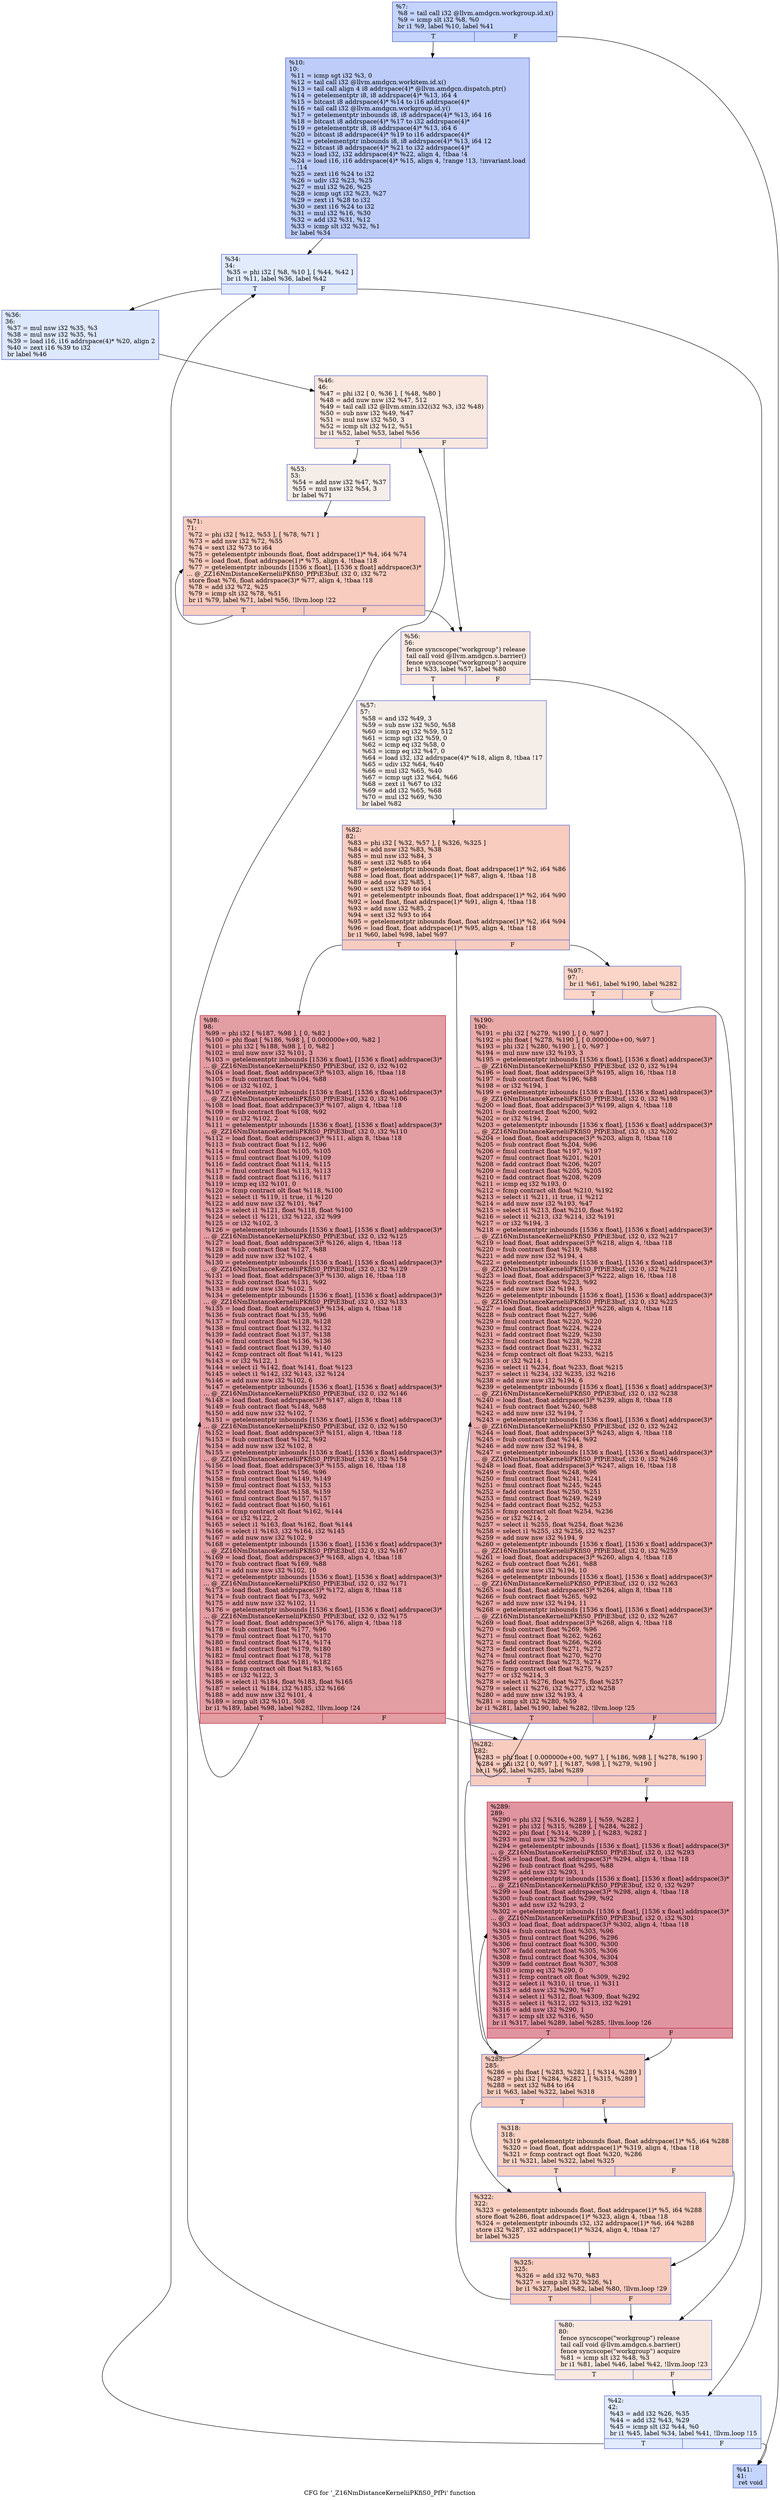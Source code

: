 digraph "CFG for '_Z16NmDistanceKerneliiPKfiS0_PfPi' function" {
	label="CFG for '_Z16NmDistanceKerneliiPKfiS0_PfPi' function";

	Node0x5ccb040 [shape=record,color="#3d50c3ff", style=filled, fillcolor="#7a9df870",label="{%7:\l  %8 = tail call i32 @llvm.amdgcn.workgroup.id.x()\l  %9 = icmp slt i32 %8, %0\l  br i1 %9, label %10, label %41\l|{<s0>T|<s1>F}}"];
	Node0x5ccb040:s0 -> Node0x5cca760;
	Node0x5ccb040:s1 -> Node0x5ccb390;
	Node0x5cca760 [shape=record,color="#3d50c3ff", style=filled, fillcolor="#6a8bef70",label="{%10:\l10:                                               \l  %11 = icmp sgt i32 %3, 0\l  %12 = tail call i32 @llvm.amdgcn.workitem.id.x()\l  %13 = tail call align 4 i8 addrspace(4)* @llvm.amdgcn.dispatch.ptr()\l  %14 = getelementptr i8, i8 addrspace(4)* %13, i64 4\l  %15 = bitcast i8 addrspace(4)* %14 to i16 addrspace(4)*\l  %16 = tail call i32 @llvm.amdgcn.workgroup.id.y()\l  %17 = getelementptr inbounds i8, i8 addrspace(4)* %13, i64 16\l  %18 = bitcast i8 addrspace(4)* %17 to i32 addrspace(4)*\l  %19 = getelementptr i8, i8 addrspace(4)* %13, i64 6\l  %20 = bitcast i8 addrspace(4)* %19 to i16 addrspace(4)*\l  %21 = getelementptr inbounds i8, i8 addrspace(4)* %13, i64 12\l  %22 = bitcast i8 addrspace(4)* %21 to i32 addrspace(4)*\l  %23 = load i32, i32 addrspace(4)* %22, align 4, !tbaa !4\l  %24 = load i16, i16 addrspace(4)* %15, align 4, !range !13, !invariant.load\l... !14\l  %25 = zext i16 %24 to i32\l  %26 = udiv i32 %23, %25\l  %27 = mul i32 %26, %25\l  %28 = icmp ugt i32 %23, %27\l  %29 = zext i1 %28 to i32\l  %30 = zext i16 %24 to i32\l  %31 = mul i32 %16, %30\l  %32 = add i32 %31, %12\l  %33 = icmp slt i32 %32, %1\l  br label %34\l}"];
	Node0x5cca760 -> Node0x5ccc3d0;
	Node0x5ccc3d0 [shape=record,color="#3d50c3ff", style=filled, fillcolor="#bbd1f870",label="{%34:\l34:                                               \l  %35 = phi i32 [ %8, %10 ], [ %44, %42 ]\l  br i1 %11, label %36, label %42\l|{<s0>T|<s1>F}}"];
	Node0x5ccc3d0:s0 -> Node0x5ccdf30;
	Node0x5ccc3d0:s1 -> Node0x5ccddf0;
	Node0x5ccdf30 [shape=record,color="#3d50c3ff", style=filled, fillcolor="#b2ccfb70",label="{%36:\l36:                                               \l  %37 = mul nsw i32 %35, %3\l  %38 = mul nsw i32 %35, %1\l  %39 = load i16, i16 addrspace(4)* %20, align 2\l  %40 = zext i16 %39 to i32\l  br label %46\l}"];
	Node0x5ccdf30 -> Node0x5cce270;
	Node0x5ccb390 [shape=record,color="#3d50c3ff", style=filled, fillcolor="#7a9df870",label="{%41:\l41:                                               \l  ret void\l}"];
	Node0x5ccddf0 [shape=record,color="#3d50c3ff", style=filled, fillcolor="#bbd1f870",label="{%42:\l42:                                               \l  %43 = add i32 %26, %35\l  %44 = add i32 %43, %29\l  %45 = icmp slt i32 %44, %0\l  br i1 %45, label %34, label %41, !llvm.loop !15\l|{<s0>T|<s1>F}}"];
	Node0x5ccddf0:s0 -> Node0x5ccc3d0;
	Node0x5ccddf0:s1 -> Node0x5ccb390;
	Node0x5cce270 [shape=record,color="#3d50c3ff", style=filled, fillcolor="#f1ccb870",label="{%46:\l46:                                               \l  %47 = phi i32 [ 0, %36 ], [ %48, %80 ]\l  %48 = add nuw nsw i32 %47, 512\l  %49 = tail call i32 @llvm.smin.i32(i32 %3, i32 %48)\l  %50 = sub nsw i32 %49, %47\l  %51 = mul nsw i32 %50, 3\l  %52 = icmp slt i32 %12, %51\l  br i1 %52, label %53, label %56\l|{<s0>T|<s1>F}}"];
	Node0x5cce270:s0 -> Node0x5cceb80;
	Node0x5cce270:s1 -> Node0x5ccec10;
	Node0x5cceb80 [shape=record,color="#3d50c3ff", style=filled, fillcolor="#e8d6cc70",label="{%53:\l53:                                               \l  %54 = add nsw i32 %47, %37\l  %55 = mul nsw i32 %54, 3\l  br label %71\l}"];
	Node0x5cceb80 -> Node0x5ccee70;
	Node0x5ccec10 [shape=record,color="#3d50c3ff", style=filled, fillcolor="#f1ccb870",label="{%56:\l56:                                               \l  fence syncscope(\"workgroup\") release\l  tail call void @llvm.amdgcn.s.barrier()\l  fence syncscope(\"workgroup\") acquire\l  br i1 %33, label %57, label %80\l|{<s0>T|<s1>F}}"];
	Node0x5ccec10:s0 -> Node0x5ccf230;
	Node0x5ccec10:s1 -> Node0x5cce660;
	Node0x5ccf230 [shape=record,color="#3d50c3ff", style=filled, fillcolor="#e8d6cc70",label="{%57:\l57:                                               \l  %58 = and i32 %49, 3\l  %59 = sub nsw i32 %50, %58\l  %60 = icmp eq i32 %59, 512\l  %61 = icmp sgt i32 %59, 0\l  %62 = icmp eq i32 %58, 0\l  %63 = icmp eq i32 %47, 0\l  %64 = load i32, i32 addrspace(4)* %18, align 8, !tbaa !17\l  %65 = udiv i32 %64, %40\l  %66 = mul i32 %65, %40\l  %67 = icmp ugt i32 %64, %66\l  %68 = zext i1 %67 to i32\l  %69 = add i32 %65, %68\l  %70 = mul i32 %69, %30\l  br label %82\l}"];
	Node0x5ccf230 -> Node0x5ccdce0;
	Node0x5ccee70 [shape=record,color="#3d50c3ff", style=filled, fillcolor="#f08b6e70",label="{%71:\l71:                                               \l  %72 = phi i32 [ %12, %53 ], [ %78, %71 ]\l  %73 = add nsw i32 %72, %55\l  %74 = sext i32 %73 to i64\l  %75 = getelementptr inbounds float, float addrspace(1)* %4, i64 %74\l  %76 = load float, float addrspace(1)* %75, align 4, !tbaa !18\l  %77 = getelementptr inbounds [1536 x float], [1536 x float] addrspace(3)*\l... @_ZZ16NmDistanceKerneliiPKfiS0_PfPiE3buf, i32 0, i32 %72\l  store float %76, float addrspace(3)* %77, align 4, !tbaa !18\l  %78 = add i32 %72, %25\l  %79 = icmp slt i32 %78, %51\l  br i1 %79, label %71, label %56, !llvm.loop !22\l|{<s0>T|<s1>F}}"];
	Node0x5ccee70:s0 -> Node0x5ccee70;
	Node0x5ccee70:s1 -> Node0x5ccec10;
	Node0x5cce660 [shape=record,color="#3d50c3ff", style=filled, fillcolor="#f1ccb870",label="{%80:\l80:                                               \l  fence syncscope(\"workgroup\") release\l  tail call void @llvm.amdgcn.s.barrier()\l  fence syncscope(\"workgroup\") acquire\l  %81 = icmp slt i32 %48, %3\l  br i1 %81, label %46, label %42, !llvm.loop !23\l|{<s0>T|<s1>F}}"];
	Node0x5cce660:s0 -> Node0x5cce270;
	Node0x5cce660:s1 -> Node0x5ccddf0;
	Node0x5ccdce0 [shape=record,color="#3d50c3ff", style=filled, fillcolor="#f08b6e70",label="{%82:\l82:                                               \l  %83 = phi i32 [ %32, %57 ], [ %326, %325 ]\l  %84 = add nsw i32 %83, %38\l  %85 = mul nsw i32 %84, 3\l  %86 = sext i32 %85 to i64\l  %87 = getelementptr inbounds float, float addrspace(1)* %2, i64 %86\l  %88 = load float, float addrspace(1)* %87, align 4, !tbaa !18\l  %89 = add nsw i32 %85, 1\l  %90 = sext i32 %89 to i64\l  %91 = getelementptr inbounds float, float addrspace(1)* %2, i64 %90\l  %92 = load float, float addrspace(1)* %91, align 4, !tbaa !18\l  %93 = add nsw i32 %85, 2\l  %94 = sext i32 %93 to i64\l  %95 = getelementptr inbounds float, float addrspace(1)* %2, i64 %94\l  %96 = load float, float addrspace(1)* %95, align 4, !tbaa !18\l  br i1 %60, label %98, label %97\l|{<s0>T|<s1>F}}"];
	Node0x5ccdce0:s0 -> Node0x5cd1930;
	Node0x5ccdce0:s1 -> Node0x5cd19c0;
	Node0x5cd19c0 [shape=record,color="#3d50c3ff", style=filled, fillcolor="#f5a08170",label="{%97:\l97:                                               \l  br i1 %61, label %190, label %282\l|{<s0>T|<s1>F}}"];
	Node0x5cd19c0:s0 -> Node0x5cd1b00;
	Node0x5cd19c0:s1 -> Node0x5cd1b50;
	Node0x5cd1930 [shape=record,color="#b70d28ff", style=filled, fillcolor="#be242e70",label="{%98:\l98:                                               \l  %99 = phi i32 [ %187, %98 ], [ 0, %82 ]\l  %100 = phi float [ %186, %98 ], [ 0.000000e+00, %82 ]\l  %101 = phi i32 [ %188, %98 ], [ 0, %82 ]\l  %102 = mul nuw nsw i32 %101, 3\l  %103 = getelementptr inbounds [1536 x float], [1536 x float] addrspace(3)*\l... @_ZZ16NmDistanceKerneliiPKfiS0_PfPiE3buf, i32 0, i32 %102\l  %104 = load float, float addrspace(3)* %103, align 16, !tbaa !18\l  %105 = fsub contract float %104, %88\l  %106 = or i32 %102, 1\l  %107 = getelementptr inbounds [1536 x float], [1536 x float] addrspace(3)*\l... @_ZZ16NmDistanceKerneliiPKfiS0_PfPiE3buf, i32 0, i32 %106\l  %108 = load float, float addrspace(3)* %107, align 4, !tbaa !18\l  %109 = fsub contract float %108, %92\l  %110 = or i32 %102, 2\l  %111 = getelementptr inbounds [1536 x float], [1536 x float] addrspace(3)*\l... @_ZZ16NmDistanceKerneliiPKfiS0_PfPiE3buf, i32 0, i32 %110\l  %112 = load float, float addrspace(3)* %111, align 8, !tbaa !18\l  %113 = fsub contract float %112, %96\l  %114 = fmul contract float %105, %105\l  %115 = fmul contract float %109, %109\l  %116 = fadd contract float %114, %115\l  %117 = fmul contract float %113, %113\l  %118 = fadd contract float %116, %117\l  %119 = icmp eq i32 %101, 0\l  %120 = fcmp contract olt float %118, %100\l  %121 = select i1 %119, i1 true, i1 %120\l  %122 = add nuw nsw i32 %101, %47\l  %123 = select i1 %121, float %118, float %100\l  %124 = select i1 %121, i32 %122, i32 %99\l  %125 = or i32 %102, 3\l  %126 = getelementptr inbounds [1536 x float], [1536 x float] addrspace(3)*\l... @_ZZ16NmDistanceKerneliiPKfiS0_PfPiE3buf, i32 0, i32 %125\l  %127 = load float, float addrspace(3)* %126, align 4, !tbaa !18\l  %128 = fsub contract float %127, %88\l  %129 = add nuw nsw i32 %102, 4\l  %130 = getelementptr inbounds [1536 x float], [1536 x float] addrspace(3)*\l... @_ZZ16NmDistanceKerneliiPKfiS0_PfPiE3buf, i32 0, i32 %129\l  %131 = load float, float addrspace(3)* %130, align 16, !tbaa !18\l  %132 = fsub contract float %131, %92\l  %133 = add nuw nsw i32 %102, 5\l  %134 = getelementptr inbounds [1536 x float], [1536 x float] addrspace(3)*\l... @_ZZ16NmDistanceKerneliiPKfiS0_PfPiE3buf, i32 0, i32 %133\l  %135 = load float, float addrspace(3)* %134, align 4, !tbaa !18\l  %136 = fsub contract float %135, %96\l  %137 = fmul contract float %128, %128\l  %138 = fmul contract float %132, %132\l  %139 = fadd contract float %137, %138\l  %140 = fmul contract float %136, %136\l  %141 = fadd contract float %139, %140\l  %142 = fcmp contract olt float %141, %123\l  %143 = or i32 %122, 1\l  %144 = select i1 %142, float %141, float %123\l  %145 = select i1 %142, i32 %143, i32 %124\l  %146 = add nuw nsw i32 %102, 6\l  %147 = getelementptr inbounds [1536 x float], [1536 x float] addrspace(3)*\l... @_ZZ16NmDistanceKerneliiPKfiS0_PfPiE3buf, i32 0, i32 %146\l  %148 = load float, float addrspace(3)* %147, align 8, !tbaa !18\l  %149 = fsub contract float %148, %88\l  %150 = add nuw nsw i32 %102, 7\l  %151 = getelementptr inbounds [1536 x float], [1536 x float] addrspace(3)*\l... @_ZZ16NmDistanceKerneliiPKfiS0_PfPiE3buf, i32 0, i32 %150\l  %152 = load float, float addrspace(3)* %151, align 4, !tbaa !18\l  %153 = fsub contract float %152, %92\l  %154 = add nuw nsw i32 %102, 8\l  %155 = getelementptr inbounds [1536 x float], [1536 x float] addrspace(3)*\l... @_ZZ16NmDistanceKerneliiPKfiS0_PfPiE3buf, i32 0, i32 %154\l  %156 = load float, float addrspace(3)* %155, align 16, !tbaa !18\l  %157 = fsub contract float %156, %96\l  %158 = fmul contract float %149, %149\l  %159 = fmul contract float %153, %153\l  %160 = fadd contract float %158, %159\l  %161 = fmul contract float %157, %157\l  %162 = fadd contract float %160, %161\l  %163 = fcmp contract olt float %162, %144\l  %164 = or i32 %122, 2\l  %165 = select i1 %163, float %162, float %144\l  %166 = select i1 %163, i32 %164, i32 %145\l  %167 = add nuw nsw i32 %102, 9\l  %168 = getelementptr inbounds [1536 x float], [1536 x float] addrspace(3)*\l... @_ZZ16NmDistanceKerneliiPKfiS0_PfPiE3buf, i32 0, i32 %167\l  %169 = load float, float addrspace(3)* %168, align 4, !tbaa !18\l  %170 = fsub contract float %169, %88\l  %171 = add nuw nsw i32 %102, 10\l  %172 = getelementptr inbounds [1536 x float], [1536 x float] addrspace(3)*\l... @_ZZ16NmDistanceKerneliiPKfiS0_PfPiE3buf, i32 0, i32 %171\l  %173 = load float, float addrspace(3)* %172, align 8, !tbaa !18\l  %174 = fsub contract float %173, %92\l  %175 = add nuw nsw i32 %102, 11\l  %176 = getelementptr inbounds [1536 x float], [1536 x float] addrspace(3)*\l... @_ZZ16NmDistanceKerneliiPKfiS0_PfPiE3buf, i32 0, i32 %175\l  %177 = load float, float addrspace(3)* %176, align 4, !tbaa !18\l  %178 = fsub contract float %177, %96\l  %179 = fmul contract float %170, %170\l  %180 = fmul contract float %174, %174\l  %181 = fadd contract float %179, %180\l  %182 = fmul contract float %178, %178\l  %183 = fadd contract float %181, %182\l  %184 = fcmp contract olt float %183, %165\l  %185 = or i32 %122, 3\l  %186 = select i1 %184, float %183, float %165\l  %187 = select i1 %184, i32 %185, i32 %166\l  %188 = add nuw nsw i32 %101, 4\l  %189 = icmp ult i32 %101, 508\l  br i1 %189, label %98, label %282, !llvm.loop !24\l|{<s0>T|<s1>F}}"];
	Node0x5cd1930:s0 -> Node0x5cd1930;
	Node0x5cd1930:s1 -> Node0x5cd1b50;
	Node0x5cd1b00 [shape=record,color="#3d50c3ff", style=filled, fillcolor="#ca3b3770",label="{%190:\l190:                                              \l  %191 = phi i32 [ %279, %190 ], [ 0, %97 ]\l  %192 = phi float [ %278, %190 ], [ 0.000000e+00, %97 ]\l  %193 = phi i32 [ %280, %190 ], [ 0, %97 ]\l  %194 = mul nuw nsw i32 %193, 3\l  %195 = getelementptr inbounds [1536 x float], [1536 x float] addrspace(3)*\l... @_ZZ16NmDistanceKerneliiPKfiS0_PfPiE3buf, i32 0, i32 %194\l  %196 = load float, float addrspace(3)* %195, align 16, !tbaa !18\l  %197 = fsub contract float %196, %88\l  %198 = or i32 %194, 1\l  %199 = getelementptr inbounds [1536 x float], [1536 x float] addrspace(3)*\l... @_ZZ16NmDistanceKerneliiPKfiS0_PfPiE3buf, i32 0, i32 %198\l  %200 = load float, float addrspace(3)* %199, align 4, !tbaa !18\l  %201 = fsub contract float %200, %92\l  %202 = or i32 %194, 2\l  %203 = getelementptr inbounds [1536 x float], [1536 x float] addrspace(3)*\l... @_ZZ16NmDistanceKerneliiPKfiS0_PfPiE3buf, i32 0, i32 %202\l  %204 = load float, float addrspace(3)* %203, align 8, !tbaa !18\l  %205 = fsub contract float %204, %96\l  %206 = fmul contract float %197, %197\l  %207 = fmul contract float %201, %201\l  %208 = fadd contract float %206, %207\l  %209 = fmul contract float %205, %205\l  %210 = fadd contract float %208, %209\l  %211 = icmp eq i32 %193, 0\l  %212 = fcmp contract olt float %210, %192\l  %213 = select i1 %211, i1 true, i1 %212\l  %214 = add nuw nsw i32 %193, %47\l  %215 = select i1 %213, float %210, float %192\l  %216 = select i1 %213, i32 %214, i32 %191\l  %217 = or i32 %194, 3\l  %218 = getelementptr inbounds [1536 x float], [1536 x float] addrspace(3)*\l... @_ZZ16NmDistanceKerneliiPKfiS0_PfPiE3buf, i32 0, i32 %217\l  %219 = load float, float addrspace(3)* %218, align 4, !tbaa !18\l  %220 = fsub contract float %219, %88\l  %221 = add nuw nsw i32 %194, 4\l  %222 = getelementptr inbounds [1536 x float], [1536 x float] addrspace(3)*\l... @_ZZ16NmDistanceKerneliiPKfiS0_PfPiE3buf, i32 0, i32 %221\l  %223 = load float, float addrspace(3)* %222, align 16, !tbaa !18\l  %224 = fsub contract float %223, %92\l  %225 = add nuw nsw i32 %194, 5\l  %226 = getelementptr inbounds [1536 x float], [1536 x float] addrspace(3)*\l... @_ZZ16NmDistanceKerneliiPKfiS0_PfPiE3buf, i32 0, i32 %225\l  %227 = load float, float addrspace(3)* %226, align 4, !tbaa !18\l  %228 = fsub contract float %227, %96\l  %229 = fmul contract float %220, %220\l  %230 = fmul contract float %224, %224\l  %231 = fadd contract float %229, %230\l  %232 = fmul contract float %228, %228\l  %233 = fadd contract float %231, %232\l  %234 = fcmp contract olt float %233, %215\l  %235 = or i32 %214, 1\l  %236 = select i1 %234, float %233, float %215\l  %237 = select i1 %234, i32 %235, i32 %216\l  %238 = add nuw nsw i32 %194, 6\l  %239 = getelementptr inbounds [1536 x float], [1536 x float] addrspace(3)*\l... @_ZZ16NmDistanceKerneliiPKfiS0_PfPiE3buf, i32 0, i32 %238\l  %240 = load float, float addrspace(3)* %239, align 8, !tbaa !18\l  %241 = fsub contract float %240, %88\l  %242 = add nuw nsw i32 %194, 7\l  %243 = getelementptr inbounds [1536 x float], [1536 x float] addrspace(3)*\l... @_ZZ16NmDistanceKerneliiPKfiS0_PfPiE3buf, i32 0, i32 %242\l  %244 = load float, float addrspace(3)* %243, align 4, !tbaa !18\l  %245 = fsub contract float %244, %92\l  %246 = add nuw nsw i32 %194, 8\l  %247 = getelementptr inbounds [1536 x float], [1536 x float] addrspace(3)*\l... @_ZZ16NmDistanceKerneliiPKfiS0_PfPiE3buf, i32 0, i32 %246\l  %248 = load float, float addrspace(3)* %247, align 16, !tbaa !18\l  %249 = fsub contract float %248, %96\l  %250 = fmul contract float %241, %241\l  %251 = fmul contract float %245, %245\l  %252 = fadd contract float %250, %251\l  %253 = fmul contract float %249, %249\l  %254 = fadd contract float %252, %253\l  %255 = fcmp contract olt float %254, %236\l  %256 = or i32 %214, 2\l  %257 = select i1 %255, float %254, float %236\l  %258 = select i1 %255, i32 %256, i32 %237\l  %259 = add nuw nsw i32 %194, 9\l  %260 = getelementptr inbounds [1536 x float], [1536 x float] addrspace(3)*\l... @_ZZ16NmDistanceKerneliiPKfiS0_PfPiE3buf, i32 0, i32 %259\l  %261 = load float, float addrspace(3)* %260, align 4, !tbaa !18\l  %262 = fsub contract float %261, %88\l  %263 = add nuw nsw i32 %194, 10\l  %264 = getelementptr inbounds [1536 x float], [1536 x float] addrspace(3)*\l... @_ZZ16NmDistanceKerneliiPKfiS0_PfPiE3buf, i32 0, i32 %263\l  %265 = load float, float addrspace(3)* %264, align 8, !tbaa !18\l  %266 = fsub contract float %265, %92\l  %267 = add nuw nsw i32 %194, 11\l  %268 = getelementptr inbounds [1536 x float], [1536 x float] addrspace(3)*\l... @_ZZ16NmDistanceKerneliiPKfiS0_PfPiE3buf, i32 0, i32 %267\l  %269 = load float, float addrspace(3)* %268, align 4, !tbaa !18\l  %270 = fsub contract float %269, %96\l  %271 = fmul contract float %262, %262\l  %272 = fmul contract float %266, %266\l  %273 = fadd contract float %271, %272\l  %274 = fmul contract float %270, %270\l  %275 = fadd contract float %273, %274\l  %276 = fcmp contract olt float %275, %257\l  %277 = or i32 %214, 3\l  %278 = select i1 %276, float %275, float %257\l  %279 = select i1 %276, i32 %277, i32 %258\l  %280 = add nuw nsw i32 %193, 4\l  %281 = icmp slt i32 %280, %59\l  br i1 %281, label %190, label %282, !llvm.loop !25\l|{<s0>T|<s1>F}}"];
	Node0x5cd1b00:s0 -> Node0x5cd1b00;
	Node0x5cd1b00:s1 -> Node0x5cd1b50;
	Node0x5cd1b50 [shape=record,color="#3d50c3ff", style=filled, fillcolor="#f08b6e70",label="{%282:\l282:                                              \l  %283 = phi float [ 0.000000e+00, %97 ], [ %186, %98 ], [ %278, %190 ]\l  %284 = phi i32 [ 0, %97 ], [ %187, %98 ], [ %279, %190 ]\l  br i1 %62, label %285, label %289\l|{<s0>T|<s1>F}}"];
	Node0x5cd1b50:s0 -> Node0x5cda530;
	Node0x5cd1b50:s1 -> Node0x5cda580;
	Node0x5cda530 [shape=record,color="#3d50c3ff", style=filled, fillcolor="#f08b6e70",label="{%285:\l285:                                              \l  %286 = phi float [ %283, %282 ], [ %314, %289 ]\l  %287 = phi i32 [ %284, %282 ], [ %315, %289 ]\l  %288 = sext i32 %84 to i64\l  br i1 %63, label %322, label %318\l|{<s0>T|<s1>F}}"];
	Node0x5cda530:s0 -> Node0x5cda8d0;
	Node0x5cda530:s1 -> Node0x5cda960;
	Node0x5cda580 [shape=record,color="#b70d28ff", style=filled, fillcolor="#b70d2870",label="{%289:\l289:                                              \l  %290 = phi i32 [ %316, %289 ], [ %59, %282 ]\l  %291 = phi i32 [ %315, %289 ], [ %284, %282 ]\l  %292 = phi float [ %314, %289 ], [ %283, %282 ]\l  %293 = mul nsw i32 %290, 3\l  %294 = getelementptr inbounds [1536 x float], [1536 x float] addrspace(3)*\l... @_ZZ16NmDistanceKerneliiPKfiS0_PfPiE3buf, i32 0, i32 %293\l  %295 = load float, float addrspace(3)* %294, align 4, !tbaa !18\l  %296 = fsub contract float %295, %88\l  %297 = add nsw i32 %293, 1\l  %298 = getelementptr inbounds [1536 x float], [1536 x float] addrspace(3)*\l... @_ZZ16NmDistanceKerneliiPKfiS0_PfPiE3buf, i32 0, i32 %297\l  %299 = load float, float addrspace(3)* %298, align 4, !tbaa !18\l  %300 = fsub contract float %299, %92\l  %301 = add nsw i32 %293, 2\l  %302 = getelementptr inbounds [1536 x float], [1536 x float] addrspace(3)*\l... @_ZZ16NmDistanceKerneliiPKfiS0_PfPiE3buf, i32 0, i32 %301\l  %303 = load float, float addrspace(3)* %302, align 4, !tbaa !18\l  %304 = fsub contract float %303, %96\l  %305 = fmul contract float %296, %296\l  %306 = fmul contract float %300, %300\l  %307 = fadd contract float %305, %306\l  %308 = fmul contract float %304, %304\l  %309 = fadd contract float %307, %308\l  %310 = icmp eq i32 %290, 0\l  %311 = fcmp contract olt float %309, %292\l  %312 = select i1 %310, i1 true, i1 %311\l  %313 = add nsw i32 %290, %47\l  %314 = select i1 %312, float %309, float %292\l  %315 = select i1 %312, i32 %313, i32 %291\l  %316 = add nsw i32 %290, 1\l  %317 = icmp slt i32 %316, %50\l  br i1 %317, label %289, label %285, !llvm.loop !26\l|{<s0>T|<s1>F}}"];
	Node0x5cda580:s0 -> Node0x5cda580;
	Node0x5cda580:s1 -> Node0x5cda530;
	Node0x5cda960 [shape=record,color="#3d50c3ff", style=filled, fillcolor="#f4987a70",label="{%318:\l318:                                              \l  %319 = getelementptr inbounds float, float addrspace(1)* %5, i64 %288\l  %320 = load float, float addrspace(1)* %319, align 4, !tbaa !18\l  %321 = fcmp contract ogt float %320, %286\l  br i1 %321, label %322, label %325\l|{<s0>T|<s1>F}}"];
	Node0x5cda960:s0 -> Node0x5cda8d0;
	Node0x5cda960:s1 -> Node0x5cd1100;
	Node0x5cda8d0 [shape=record,color="#3d50c3ff", style=filled, fillcolor="#f3947570",label="{%322:\l322:                                              \l  %323 = getelementptr inbounds float, float addrspace(1)* %5, i64 %288\l  store float %286, float addrspace(1)* %323, align 4, !tbaa !18\l  %324 = getelementptr inbounds i32, i32 addrspace(1)* %6, i64 %288\l  store i32 %287, i32 addrspace(1)* %324, align 4, !tbaa !27\l  br label %325\l}"];
	Node0x5cda8d0 -> Node0x5cd1100;
	Node0x5cd1100 [shape=record,color="#3d50c3ff", style=filled, fillcolor="#f08b6e70",label="{%325:\l325:                                              \l  %326 = add i32 %70, %83\l  %327 = icmp slt i32 %326, %1\l  br i1 %327, label %82, label %80, !llvm.loop !29\l|{<s0>T|<s1>F}}"];
	Node0x5cd1100:s0 -> Node0x5ccdce0;
	Node0x5cd1100:s1 -> Node0x5cce660;
}
